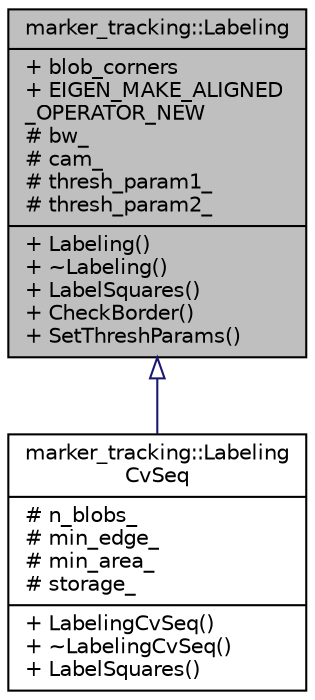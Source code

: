 digraph "marker_tracking::Labeling"
{
 // LATEX_PDF_SIZE
  edge [fontname="Helvetica",fontsize="10",labelfontname="Helvetica",labelfontsize="10"];
  node [fontname="Helvetica",fontsize="10",shape=record];
  Node1 [label="{marker_tracking::Labeling\n|+ blob_corners\l+ EIGEN_MAKE_ALIGNED\l_OPERATOR_NEW\l# bw_\l# cam_\l# thresh_param1_\l# thresh_param2_\l|+ Labeling()\l+ ~Labeling()\l+ LabelSquares()\l+ CheckBorder()\l+ SetThreshParams()\l}",height=0.2,width=0.4,color="black", fillcolor="grey75", style="filled", fontcolor="black",tooltip="Base class for labeling connected components from binary image."];
  Node1 -> Node2 [dir="back",color="midnightblue",fontsize="10",style="solid",arrowtail="onormal",fontname="Helvetica"];
  Node2 [label="{marker_tracking::Labeling\lCvSeq\n|# n_blobs_\l# min_edge_\l# min_area_\l# storage_\l|+ LabelingCvSeq()\l+ ~LabelingCvSeq()\l+ LabelSquares()\l}",height=0.2,width=0.4,color="black", fillcolor="white", style="filled",URL="$classmarker__tracking_1_1LabelingCvSeq.html",tooltip="Labeling class that uses OpenCV routines to find connected components."];
}
